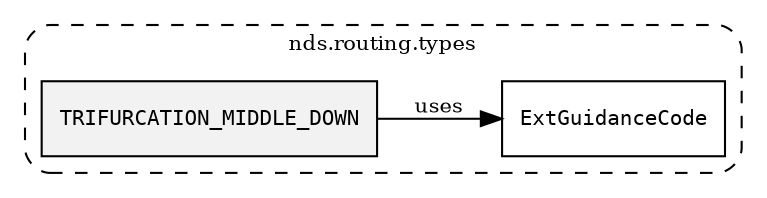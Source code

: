/**
 * This dot file creates symbol collaboration diagram for TRIFURCATION_MIDDLE_DOWN.
 */
digraph ZSERIO
{
    node [shape=box, fontsize=10];
    rankdir="LR";
    fontsize=10;
    tooltip="TRIFURCATION_MIDDLE_DOWN collaboration diagram";

    subgraph "cluster_nds.routing.types"
    {
        style="dashed, rounded";
        label="nds.routing.types";
        tooltip="Package nds.routing.types";
        href="../../../content/packages/nds.routing.types.html#Package-nds-routing-types";
        target="_parent";

        "TRIFURCATION_MIDDLE_DOWN" [style="filled", fillcolor="#0000000D", target="_parent", label=<<font face="monospace"><table align="center" border="0" cellspacing="0" cellpadding="0"><tr><td href="../../../content/packages/nds.routing.types.html#Constant-TRIFURCATION_MIDDLE_DOWN" title="Constant defined in nds.routing.types">TRIFURCATION_MIDDLE_DOWN</td></tr></table></font>>];
        "ExtGuidanceCode" [target="_parent", label=<<font face="monospace"><table align="center" border="0" cellspacing="0" cellpadding="0"><tr><td href="../../../content/packages/nds.routing.types.html#Subtype-ExtGuidanceCode" title="Subtype defined in nds.routing.types">ExtGuidanceCode</td></tr></table></font>>];
    }

    "TRIFURCATION_MIDDLE_DOWN" -> "ExtGuidanceCode" [label="uses", fontsize=10];
}
